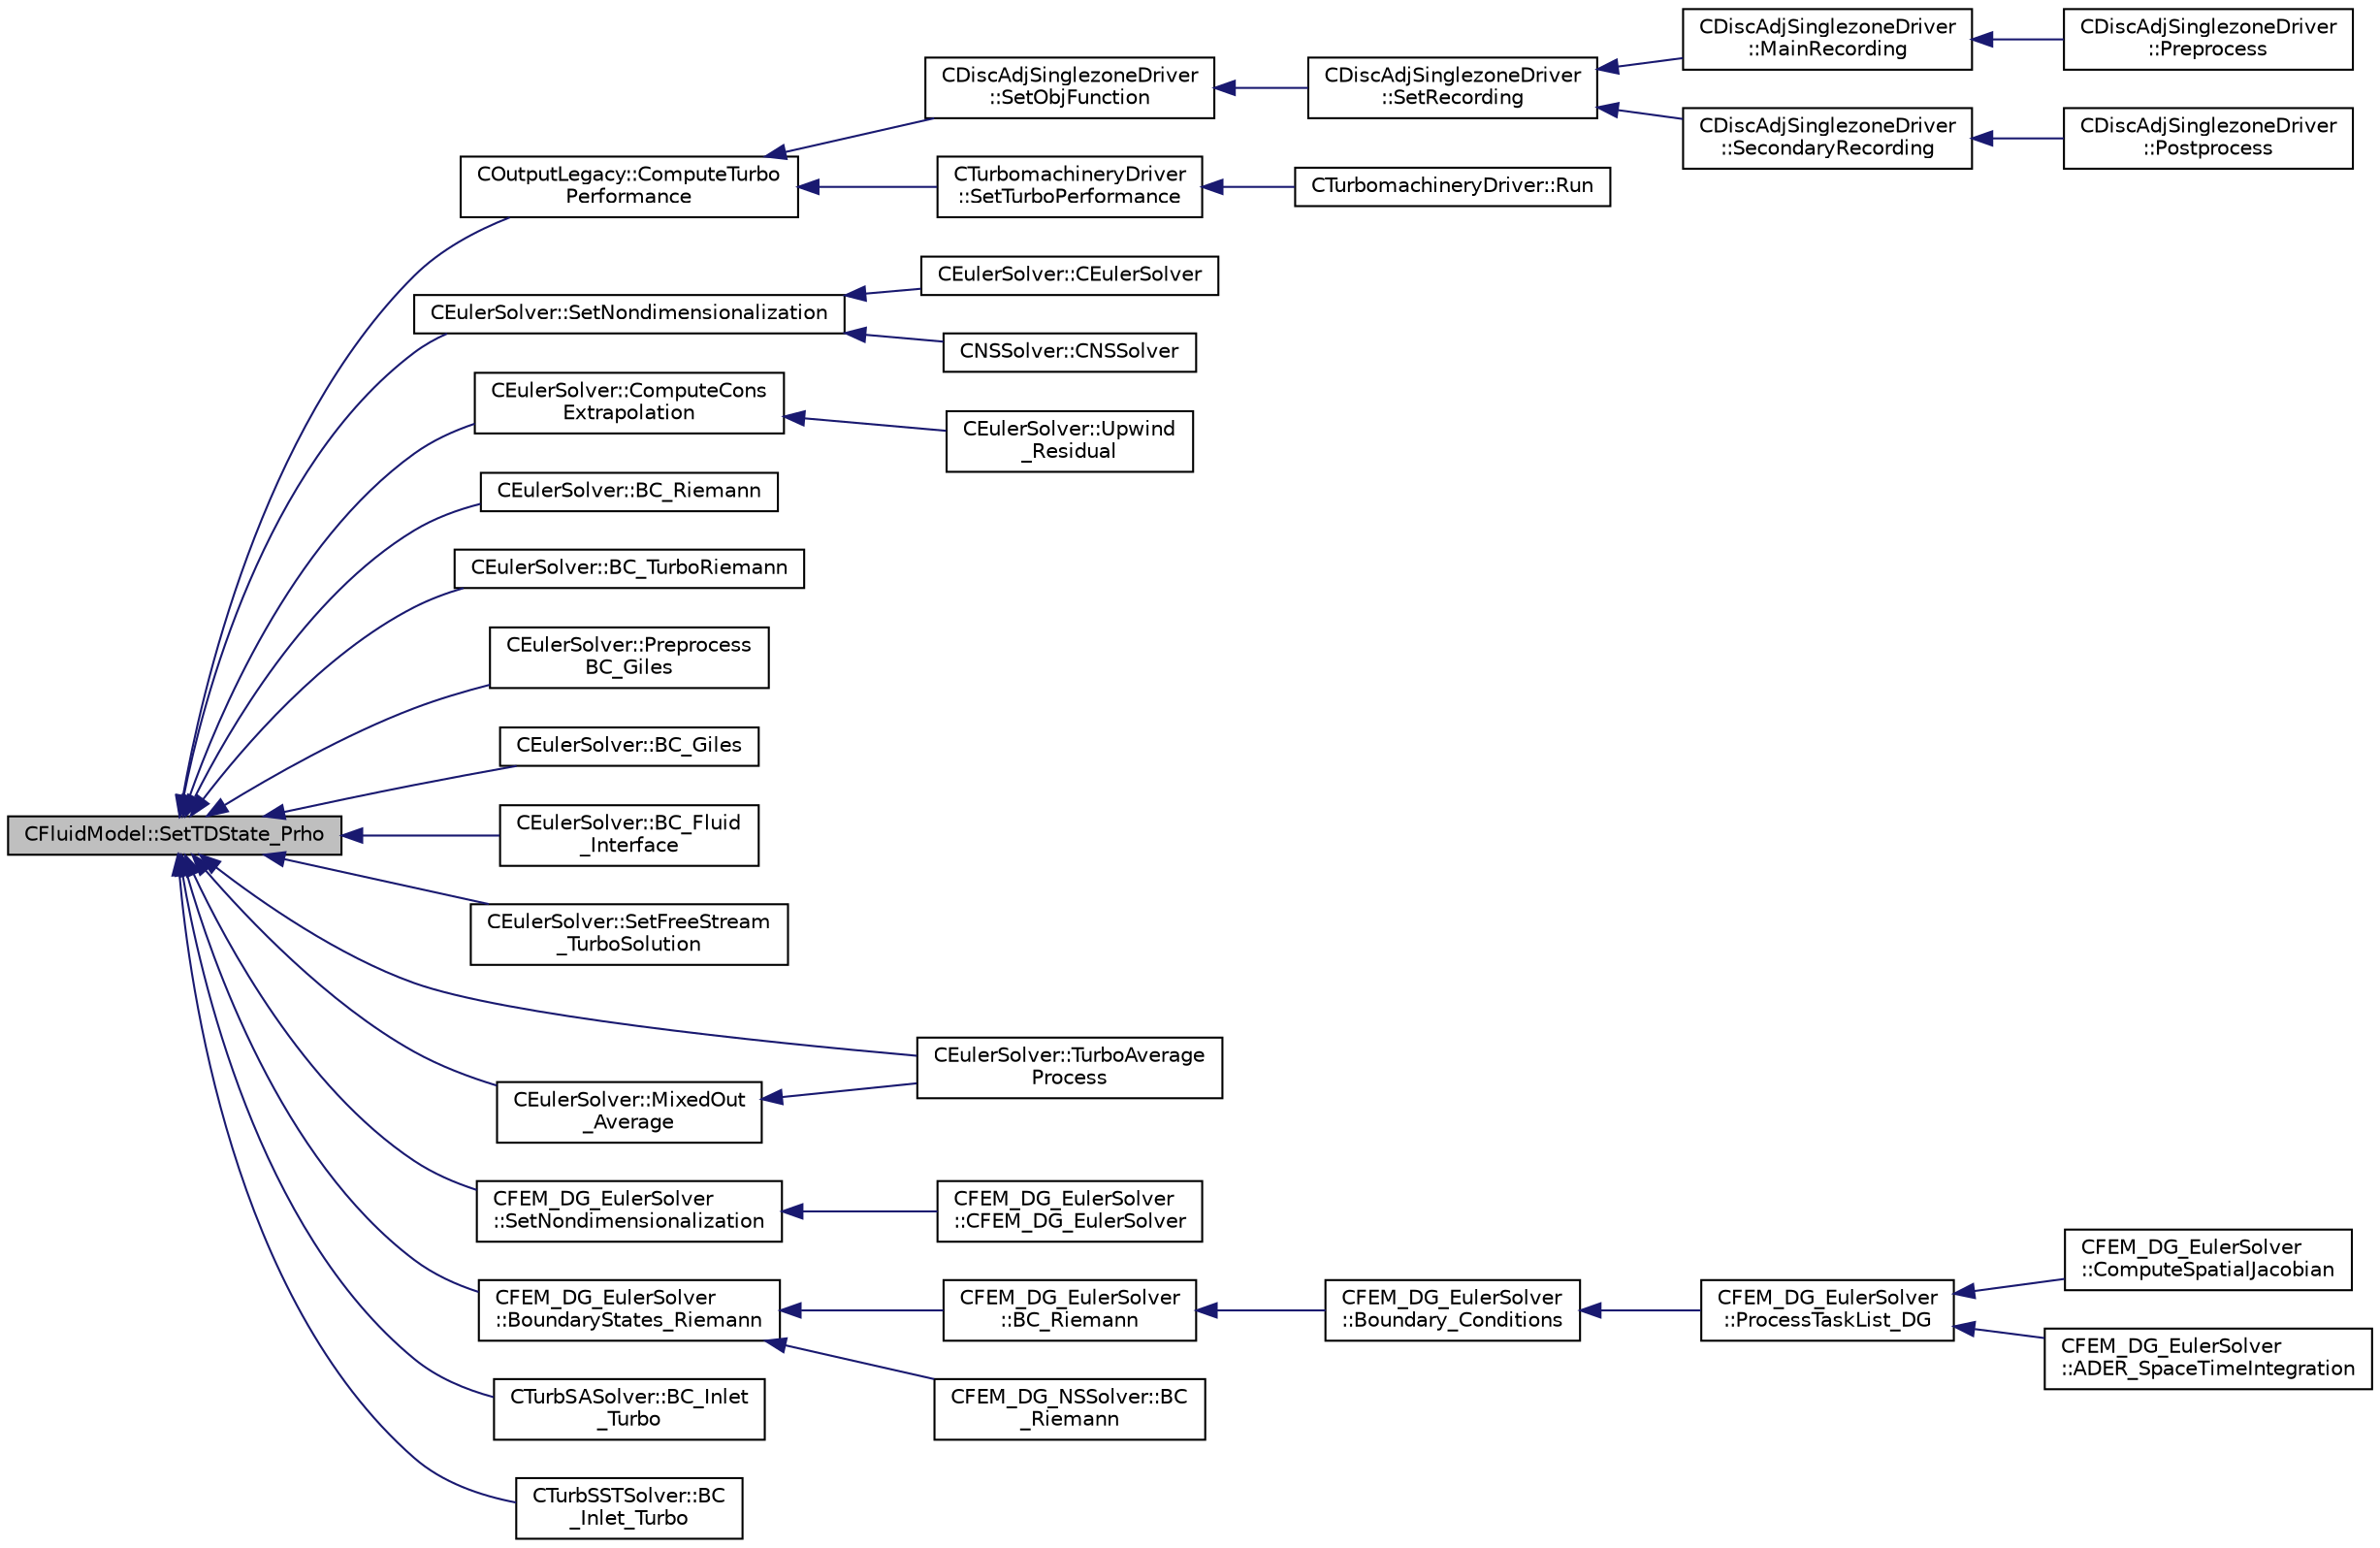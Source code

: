 digraph "CFluidModel::SetTDState_Prho"
{
  edge [fontname="Helvetica",fontsize="10",labelfontname="Helvetica",labelfontsize="10"];
  node [fontname="Helvetica",fontsize="10",shape=record];
  rankdir="LR";
  Node510 [label="CFluidModel::SetTDState_Prho",height=0.2,width=0.4,color="black", fillcolor="grey75", style="filled", fontcolor="black"];
  Node510 -> Node511 [dir="back",color="midnightblue",fontsize="10",style="solid",fontname="Helvetica"];
  Node511 [label="COutputLegacy::ComputeTurbo\lPerformance",height=0.2,width=0.4,color="black", fillcolor="white", style="filled",URL="$class_c_output_legacy.html#a870a4170d6099c1f7c589596e20d2079",tooltip="Compute . "];
  Node511 -> Node512 [dir="back",color="midnightblue",fontsize="10",style="solid",fontname="Helvetica"];
  Node512 [label="CDiscAdjSinglezoneDriver\l::SetObjFunction",height=0.2,width=0.4,color="black", fillcolor="white", style="filled",URL="$class_c_disc_adj_singlezone_driver.html#aea0513ac808106c6a92be610b3b17a6a",tooltip="Set the objective function. "];
  Node512 -> Node513 [dir="back",color="midnightblue",fontsize="10",style="solid",fontname="Helvetica"];
  Node513 [label="CDiscAdjSinglezoneDriver\l::SetRecording",height=0.2,width=0.4,color="black", fillcolor="white", style="filled",URL="$class_c_disc_adj_singlezone_driver.html#a7e519f0f189a3a102b0630edaaa9d233",tooltip="Record one iteration of a flow iteration in within multiple zones. "];
  Node513 -> Node514 [dir="back",color="midnightblue",fontsize="10",style="solid",fontname="Helvetica"];
  Node514 [label="CDiscAdjSinglezoneDriver\l::MainRecording",height=0.2,width=0.4,color="black", fillcolor="white", style="filled",URL="$class_c_disc_adj_singlezone_driver.html#af4087bc4859a336b67555336d8f28aaf",tooltip="Record the main computational path. "];
  Node514 -> Node515 [dir="back",color="midnightblue",fontsize="10",style="solid",fontname="Helvetica"];
  Node515 [label="CDiscAdjSinglezoneDriver\l::Preprocess",height=0.2,width=0.4,color="black", fillcolor="white", style="filled",URL="$class_c_disc_adj_singlezone_driver.html#a2d0785572312526d0bd695a14dd405f2",tooltip="Preprocess the single-zone iteration. "];
  Node513 -> Node516 [dir="back",color="midnightblue",fontsize="10",style="solid",fontname="Helvetica"];
  Node516 [label="CDiscAdjSinglezoneDriver\l::SecondaryRecording",height=0.2,width=0.4,color="black", fillcolor="white", style="filled",URL="$class_c_disc_adj_singlezone_driver.html#ad328a74dd89ed2e335b22c4bf2b53cb0",tooltip="Record the secondary computational path. "];
  Node516 -> Node517 [dir="back",color="midnightblue",fontsize="10",style="solid",fontname="Helvetica"];
  Node517 [label="CDiscAdjSinglezoneDriver\l::Postprocess",height=0.2,width=0.4,color="black", fillcolor="white", style="filled",URL="$class_c_disc_adj_singlezone_driver.html#af0ac923c07d86674b252c28df9a115da",tooltip="Postprocess the adjoint iteration for ZONE_0. "];
  Node511 -> Node518 [dir="back",color="midnightblue",fontsize="10",style="solid",fontname="Helvetica"];
  Node518 [label="CTurbomachineryDriver\l::SetTurboPerformance",height=0.2,width=0.4,color="black", fillcolor="white", style="filled",URL="$class_c_turbomachinery_driver.html#a5f79f6d56a18a557d1afce41629ec743",tooltip="Set Mixing Plane interface within multiple zones. "];
  Node518 -> Node519 [dir="back",color="midnightblue",fontsize="10",style="solid",fontname="Helvetica"];
  Node519 [label="CTurbomachineryDriver::Run",height=0.2,width=0.4,color="black", fillcolor="white", style="filled",URL="$class_c_turbomachinery_driver.html#a4c5a1aaddfe1130684fbcdcacd7eb83f",tooltip="Run a single iteration of the physics within multiple zones. "];
  Node510 -> Node520 [dir="back",color="midnightblue",fontsize="10",style="solid",fontname="Helvetica"];
  Node520 [label="CEulerSolver::SetNondimensionalization",height=0.2,width=0.4,color="black", fillcolor="white", style="filled",URL="$class_c_euler_solver.html#a1c633d6e77fefb2e76308e2ba0af0c2c",tooltip="Set the solver nondimensionalization. "];
  Node520 -> Node521 [dir="back",color="midnightblue",fontsize="10",style="solid",fontname="Helvetica"];
  Node521 [label="CEulerSolver::CEulerSolver",height=0.2,width=0.4,color="black", fillcolor="white", style="filled",URL="$class_c_euler_solver.html#ae1e74218b4e943111b100d7ddcbd4db9"];
  Node520 -> Node522 [dir="back",color="midnightblue",fontsize="10",style="solid",fontname="Helvetica"];
  Node522 [label="CNSSolver::CNSSolver",height=0.2,width=0.4,color="black", fillcolor="white", style="filled",URL="$class_c_n_s_solver.html#a2a8ad49c42b4546696e631cf44b7788b"];
  Node510 -> Node523 [dir="back",color="midnightblue",fontsize="10",style="solid",fontname="Helvetica"];
  Node523 [label="CEulerSolver::ComputeCons\lExtrapolation",height=0.2,width=0.4,color="black", fillcolor="white", style="filled",URL="$class_c_euler_solver.html#a0dbe3f07b0782efbfa7f92346ce68714",tooltip="Compute the extrapolated quantities, for MUSCL upwind 2nd reconstruction, in a more thermodynamic con..."];
  Node523 -> Node524 [dir="back",color="midnightblue",fontsize="10",style="solid",fontname="Helvetica"];
  Node524 [label="CEulerSolver::Upwind\l_Residual",height=0.2,width=0.4,color="black", fillcolor="white", style="filled",URL="$class_c_euler_solver.html#a9cb1da16bea732300854a351ebca2ed3",tooltip="Compute the spatial integration using a upwind scheme. "];
  Node510 -> Node525 [dir="back",color="midnightblue",fontsize="10",style="solid",fontname="Helvetica"];
  Node525 [label="CEulerSolver::BC_Riemann",height=0.2,width=0.4,color="black", fillcolor="white", style="filled",URL="$class_c_euler_solver.html#a22c21d18fa626d489db9a387234bd9d0",tooltip="Impose the boundary condition using characteristic recostruction. "];
  Node510 -> Node526 [dir="back",color="midnightblue",fontsize="10",style="solid",fontname="Helvetica"];
  Node526 [label="CEulerSolver::BC_TurboRiemann",height=0.2,width=0.4,color="black", fillcolor="white", style="filled",URL="$class_c_euler_solver.html#a0066305803a18511fb89b8951f4e4866",tooltip="Impose the boundary condition using characteristic recostruction. "];
  Node510 -> Node527 [dir="back",color="midnightblue",fontsize="10",style="solid",fontname="Helvetica"];
  Node527 [label="CEulerSolver::Preprocess\lBC_Giles",height=0.2,width=0.4,color="black", fillcolor="white", style="filled",URL="$class_c_euler_solver.html#a33402619b740bfe68350c50bba14c6ab",tooltip="It computes Fourier transformation for the needed quantities along the pitch for each span in turboma..."];
  Node510 -> Node528 [dir="back",color="midnightblue",fontsize="10",style="solid",fontname="Helvetica"];
  Node528 [label="CEulerSolver::BC_Giles",height=0.2,width=0.4,color="black", fillcolor="white", style="filled",URL="$class_c_euler_solver.html#aa4c3988e3ce0c18460b5c069650c57b0",tooltip="Impose the boundary condition using characteristic recostruction. "];
  Node510 -> Node529 [dir="back",color="midnightblue",fontsize="10",style="solid",fontname="Helvetica"];
  Node529 [label="CEulerSolver::BC_Fluid\l_Interface",height=0.2,width=0.4,color="black", fillcolor="white", style="filled",URL="$class_c_euler_solver.html#accb01b3402a9de5c1c23fdaef60c831f",tooltip="Impose the interface state across sliding meshes. "];
  Node510 -> Node530 [dir="back",color="midnightblue",fontsize="10",style="solid",fontname="Helvetica"];
  Node530 [label="CEulerSolver::SetFreeStream\l_TurboSolution",height=0.2,width=0.4,color="black", fillcolor="white", style="filled",URL="$class_c_euler_solver.html#ac116e43e6c7eef751bc807908f235c31",tooltip="Set the solution using the Freestream values. "];
  Node510 -> Node531 [dir="back",color="midnightblue",fontsize="10",style="solid",fontname="Helvetica"];
  Node531 [label="CEulerSolver::TurboAverage\lProcess",height=0.2,width=0.4,color="black", fillcolor="white", style="filled",URL="$class_c_euler_solver.html#ab408049d3b4fecc224653176c8d7885a",tooltip="It computes average quantities along the span for turbomachinery analysis. "];
  Node510 -> Node532 [dir="back",color="midnightblue",fontsize="10",style="solid",fontname="Helvetica"];
  Node532 [label="CEulerSolver::MixedOut\l_Average",height=0.2,width=0.4,color="black", fillcolor="white", style="filled",URL="$class_c_euler_solver.html#a95fde7eb83f98a71c61b45c369b6e6e0",tooltip="it performs a mixed out average of the nodes of a boundary. "];
  Node532 -> Node531 [dir="back",color="midnightblue",fontsize="10",style="solid",fontname="Helvetica"];
  Node510 -> Node533 [dir="back",color="midnightblue",fontsize="10",style="solid",fontname="Helvetica"];
  Node533 [label="CFEM_DG_EulerSolver\l::SetNondimensionalization",height=0.2,width=0.4,color="black", fillcolor="white", style="filled",URL="$class_c_f_e_m___d_g___euler_solver.html#a31316dc2fe564329d9bb372961b10a3a",tooltip="Set the fluid solver nondimensionalization. "];
  Node533 -> Node534 [dir="back",color="midnightblue",fontsize="10",style="solid",fontname="Helvetica"];
  Node534 [label="CFEM_DG_EulerSolver\l::CFEM_DG_EulerSolver",height=0.2,width=0.4,color="black", fillcolor="white", style="filled",URL="$class_c_f_e_m___d_g___euler_solver.html#a70d30ef9e7cd7620d54ec73f4b1ed28c"];
  Node510 -> Node535 [dir="back",color="midnightblue",fontsize="10",style="solid",fontname="Helvetica"];
  Node535 [label="CFEM_DG_EulerSolver\l::BoundaryStates_Riemann",height=0.2,width=0.4,color="black", fillcolor="white", style="filled",URL="$class_c_f_e_m___d_g___euler_solver.html#a5bfdc0bca1daa8e5d716d4fc3c7f5867",tooltip="Function, which computes the boundary states in the integration points of the boundary face by applyi..."];
  Node535 -> Node536 [dir="back",color="midnightblue",fontsize="10",style="solid",fontname="Helvetica"];
  Node536 [label="CFEM_DG_EulerSolver\l::BC_Riemann",height=0.2,width=0.4,color="black", fillcolor="white", style="filled",URL="$class_c_f_e_m___d_g___euler_solver.html#aaff04081aba8d9e24f0e615161e8020f",tooltip="Impose the boundary condition using characteristic reconstruction. It is a virtual function..."];
  Node536 -> Node537 [dir="back",color="midnightblue",fontsize="10",style="solid",fontname="Helvetica"];
  Node537 [label="CFEM_DG_EulerSolver\l::Boundary_Conditions",height=0.2,width=0.4,color="black", fillcolor="white", style="filled",URL="$class_c_f_e_m___d_g___euler_solver.html#ae37f8eba6d7793bc4edb5de6e26f992d",tooltip="Function, which computes the spatial residual for the DG discretization. "];
  Node537 -> Node538 [dir="back",color="midnightblue",fontsize="10",style="solid",fontname="Helvetica"];
  Node538 [label="CFEM_DG_EulerSolver\l::ProcessTaskList_DG",height=0.2,width=0.4,color="black", fillcolor="white", style="filled",URL="$class_c_f_e_m___d_g___euler_solver.html#a651cad1a94f2024c75a1a8be347e3375",tooltip="Function, which processes the list of tasks to be executed by the DG solver. "];
  Node538 -> Node539 [dir="back",color="midnightblue",fontsize="10",style="solid",fontname="Helvetica"];
  Node539 [label="CFEM_DG_EulerSolver\l::ComputeSpatialJacobian",height=0.2,width=0.4,color="black", fillcolor="white", style="filled",URL="$class_c_f_e_m___d_g___euler_solver.html#ac59d8dae95e3c3cc3ab3feaeb9be4b22",tooltip="Function, which controls the computation of the spatial Jacobian. "];
  Node538 -> Node540 [dir="back",color="midnightblue",fontsize="10",style="solid",fontname="Helvetica"];
  Node540 [label="CFEM_DG_EulerSolver\l::ADER_SpaceTimeIntegration",height=0.2,width=0.4,color="black", fillcolor="white", style="filled",URL="$class_c_f_e_m___d_g___euler_solver.html#a7f0da04d44069701db2228210b91c59e",tooltip="Function, to carry out the space time integration for ADER with time accurate local time stepping..."];
  Node535 -> Node541 [dir="back",color="midnightblue",fontsize="10",style="solid",fontname="Helvetica"];
  Node541 [label="CFEM_DG_NSSolver::BC\l_Riemann",height=0.2,width=0.4,color="black", fillcolor="white", style="filled",URL="$class_c_f_e_m___d_g___n_s_solver.html#afa0326d05f194eaacbb86e6231b27dd4",tooltip="Impose the boundary condition using characteristic reconstruction. "];
  Node510 -> Node542 [dir="back",color="midnightblue",fontsize="10",style="solid",fontname="Helvetica"];
  Node542 [label="CTurbSASolver::BC_Inlet\l_Turbo",height=0.2,width=0.4,color="black", fillcolor="white", style="filled",URL="$class_c_turb_s_a_solver.html#a2e05ecc017b2b3716bfc6728e4a734e8",tooltip="Impose the inlet boundary condition. "];
  Node510 -> Node543 [dir="back",color="midnightblue",fontsize="10",style="solid",fontname="Helvetica"];
  Node543 [label="CTurbSSTSolver::BC\l_Inlet_Turbo",height=0.2,width=0.4,color="black", fillcolor="white", style="filled",URL="$class_c_turb_s_s_t_solver.html#a8957c42841a00d3880fb5886e2f4de3c",tooltip="Impose the inlet boundary condition. "];
}
